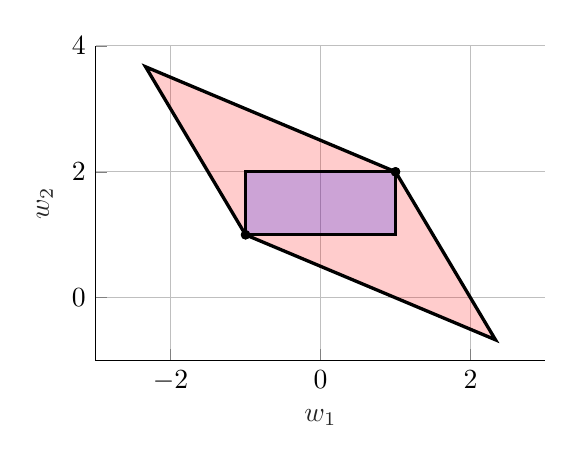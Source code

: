 % This file was created by matlab2tikz.
%
%The latest updates can be retrieved from
%  http://www.mathworks.com/matlabcentral/fileexchange/22022-matlab2tikz-matlab2tikz
%where you can also make suggestions and rate matlab2tikz.
%
\begin{tikzpicture}

\begin{axis}[%
width=5.714cm,
height=4cm,
at={(0cm,0cm)},
scale only axis,
xmin=-3,
xmax=3,
xlabel style={font=\color{white!15!black}},
xlabel={$w_1$},
ymin=-1,
ymax=4,
ylabel style={font=\color{white!15!black}},
ylabel={$w_2$},
axis background/.style={fill=white},
axis x line*=bottom,
axis y line*=left,
xmajorgrids,
ymajorgrids
]

\addplot[area legend, line width=1.2pt, draw=black, fill=red, fill opacity=0.2, forget plot]
table[row sep=crcr] {%
x	y\\
-1	1\\
2.333	-0.667\\
1	2\\
-2.333	3.667\\
}--cycle;
\addplot[only marks, mark=*, mark options={}, mark size=1.5pt, color=black, fill=black] table[row sep=crcr]{%
x	y\\
-1	1\\
1	2\\
};

\addplot[area legend, line width=1.2pt, draw=black, fill=blue, fill opacity=0.2, forget plot]
table[row sep=crcr] {%
x	y\\
-1	1\\
1	1\\
1	2\\
-1	2\\
}--cycle;
\addplot[only marks, mark=*, mark options={}, mark size=1.5pt, color=black, fill=black] table[row sep=crcr]{%
x	y\\
-1	1\\
1	2\\
};
\end{axis}
\end{tikzpicture}%